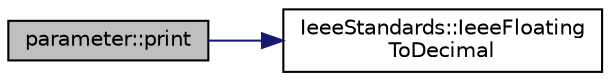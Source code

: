 digraph "parameter::print"
{
  edge [fontname="Helvetica",fontsize="10",labelfontname="Helvetica",labelfontsize="10"];
  node [fontname="Helvetica",fontsize="10",shape=record];
  rankdir="LR";
  Node1 [label="parameter::print",height=0.2,width=0.4,color="black", fillcolor="grey75", style="filled", fontcolor="black"];
  Node1 -> Node2 [color="midnightblue",fontsize="10",style="solid",fontname="Helvetica"];
  Node2 [label="IeeeStandards::IeeeFloating\lToDecimal",height=0.2,width=0.4,color="black", fillcolor="white", style="filled",URL="$d6/d23/namespace_ieee_standards.html#a3215bf702bd2a12adf40e54f894d7d27"];
}
